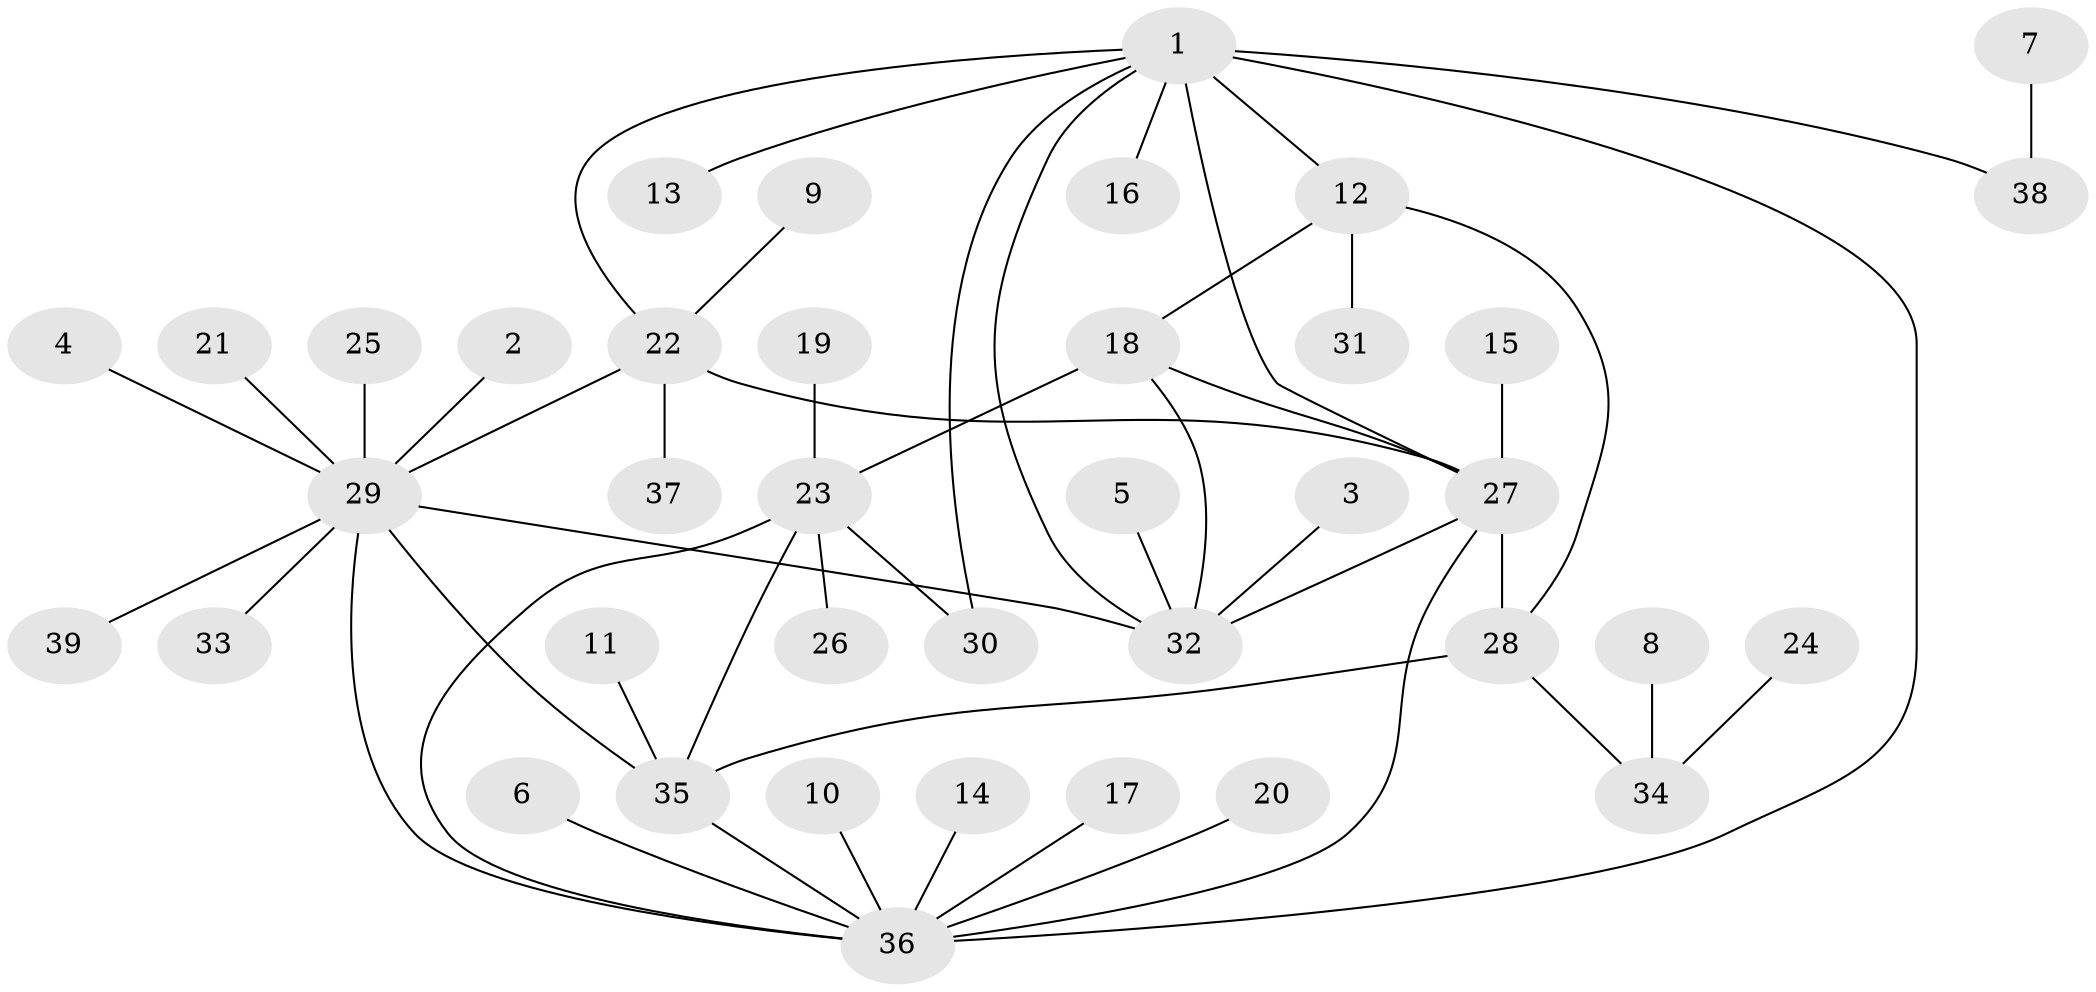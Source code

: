 // original degree distribution, {9: 0.013513513513513514, 4: 0.08108108108108109, 3: 0.06756756756756757, 6: 0.05405405405405406, 7: 0.02702702702702703, 5: 0.04054054054054054, 10: 0.013513513513513514, 11: 0.013513513513513514, 1: 0.5675675675675675, 2: 0.12162162162162163}
// Generated by graph-tools (version 1.1) at 2025/26/03/09/25 03:26:35]
// undirected, 39 vertices, 51 edges
graph export_dot {
graph [start="1"]
  node [color=gray90,style=filled];
  1;
  2;
  3;
  4;
  5;
  6;
  7;
  8;
  9;
  10;
  11;
  12;
  13;
  14;
  15;
  16;
  17;
  18;
  19;
  20;
  21;
  22;
  23;
  24;
  25;
  26;
  27;
  28;
  29;
  30;
  31;
  32;
  33;
  34;
  35;
  36;
  37;
  38;
  39;
  1 -- 12 [weight=1.0];
  1 -- 13 [weight=1.0];
  1 -- 16 [weight=1.0];
  1 -- 22 [weight=1.0];
  1 -- 27 [weight=2.0];
  1 -- 30 [weight=1.0];
  1 -- 32 [weight=1.0];
  1 -- 36 [weight=1.0];
  1 -- 38 [weight=1.0];
  2 -- 29 [weight=1.0];
  3 -- 32 [weight=1.0];
  4 -- 29 [weight=1.0];
  5 -- 32 [weight=1.0];
  6 -- 36 [weight=1.0];
  7 -- 38 [weight=1.0];
  8 -- 34 [weight=1.0];
  9 -- 22 [weight=1.0];
  10 -- 36 [weight=1.0];
  11 -- 35 [weight=1.0];
  12 -- 18 [weight=1.0];
  12 -- 28 [weight=1.0];
  12 -- 31 [weight=1.0];
  14 -- 36 [weight=1.0];
  15 -- 27 [weight=1.0];
  17 -- 36 [weight=1.0];
  18 -- 23 [weight=1.0];
  18 -- 27 [weight=1.0];
  18 -- 32 [weight=1.0];
  19 -- 23 [weight=1.0];
  20 -- 36 [weight=1.0];
  21 -- 29 [weight=1.0];
  22 -- 27 [weight=1.0];
  22 -- 29 [weight=1.0];
  22 -- 37 [weight=1.0];
  23 -- 26 [weight=1.0];
  23 -- 30 [weight=1.0];
  23 -- 35 [weight=1.0];
  23 -- 36 [weight=1.0];
  24 -- 34 [weight=1.0];
  25 -- 29 [weight=1.0];
  27 -- 28 [weight=2.0];
  27 -- 32 [weight=2.0];
  27 -- 36 [weight=1.0];
  28 -- 34 [weight=1.0];
  28 -- 35 [weight=1.0];
  29 -- 32 [weight=2.0];
  29 -- 33 [weight=1.0];
  29 -- 35 [weight=1.0];
  29 -- 36 [weight=1.0];
  29 -- 39 [weight=1.0];
  35 -- 36 [weight=1.0];
}
